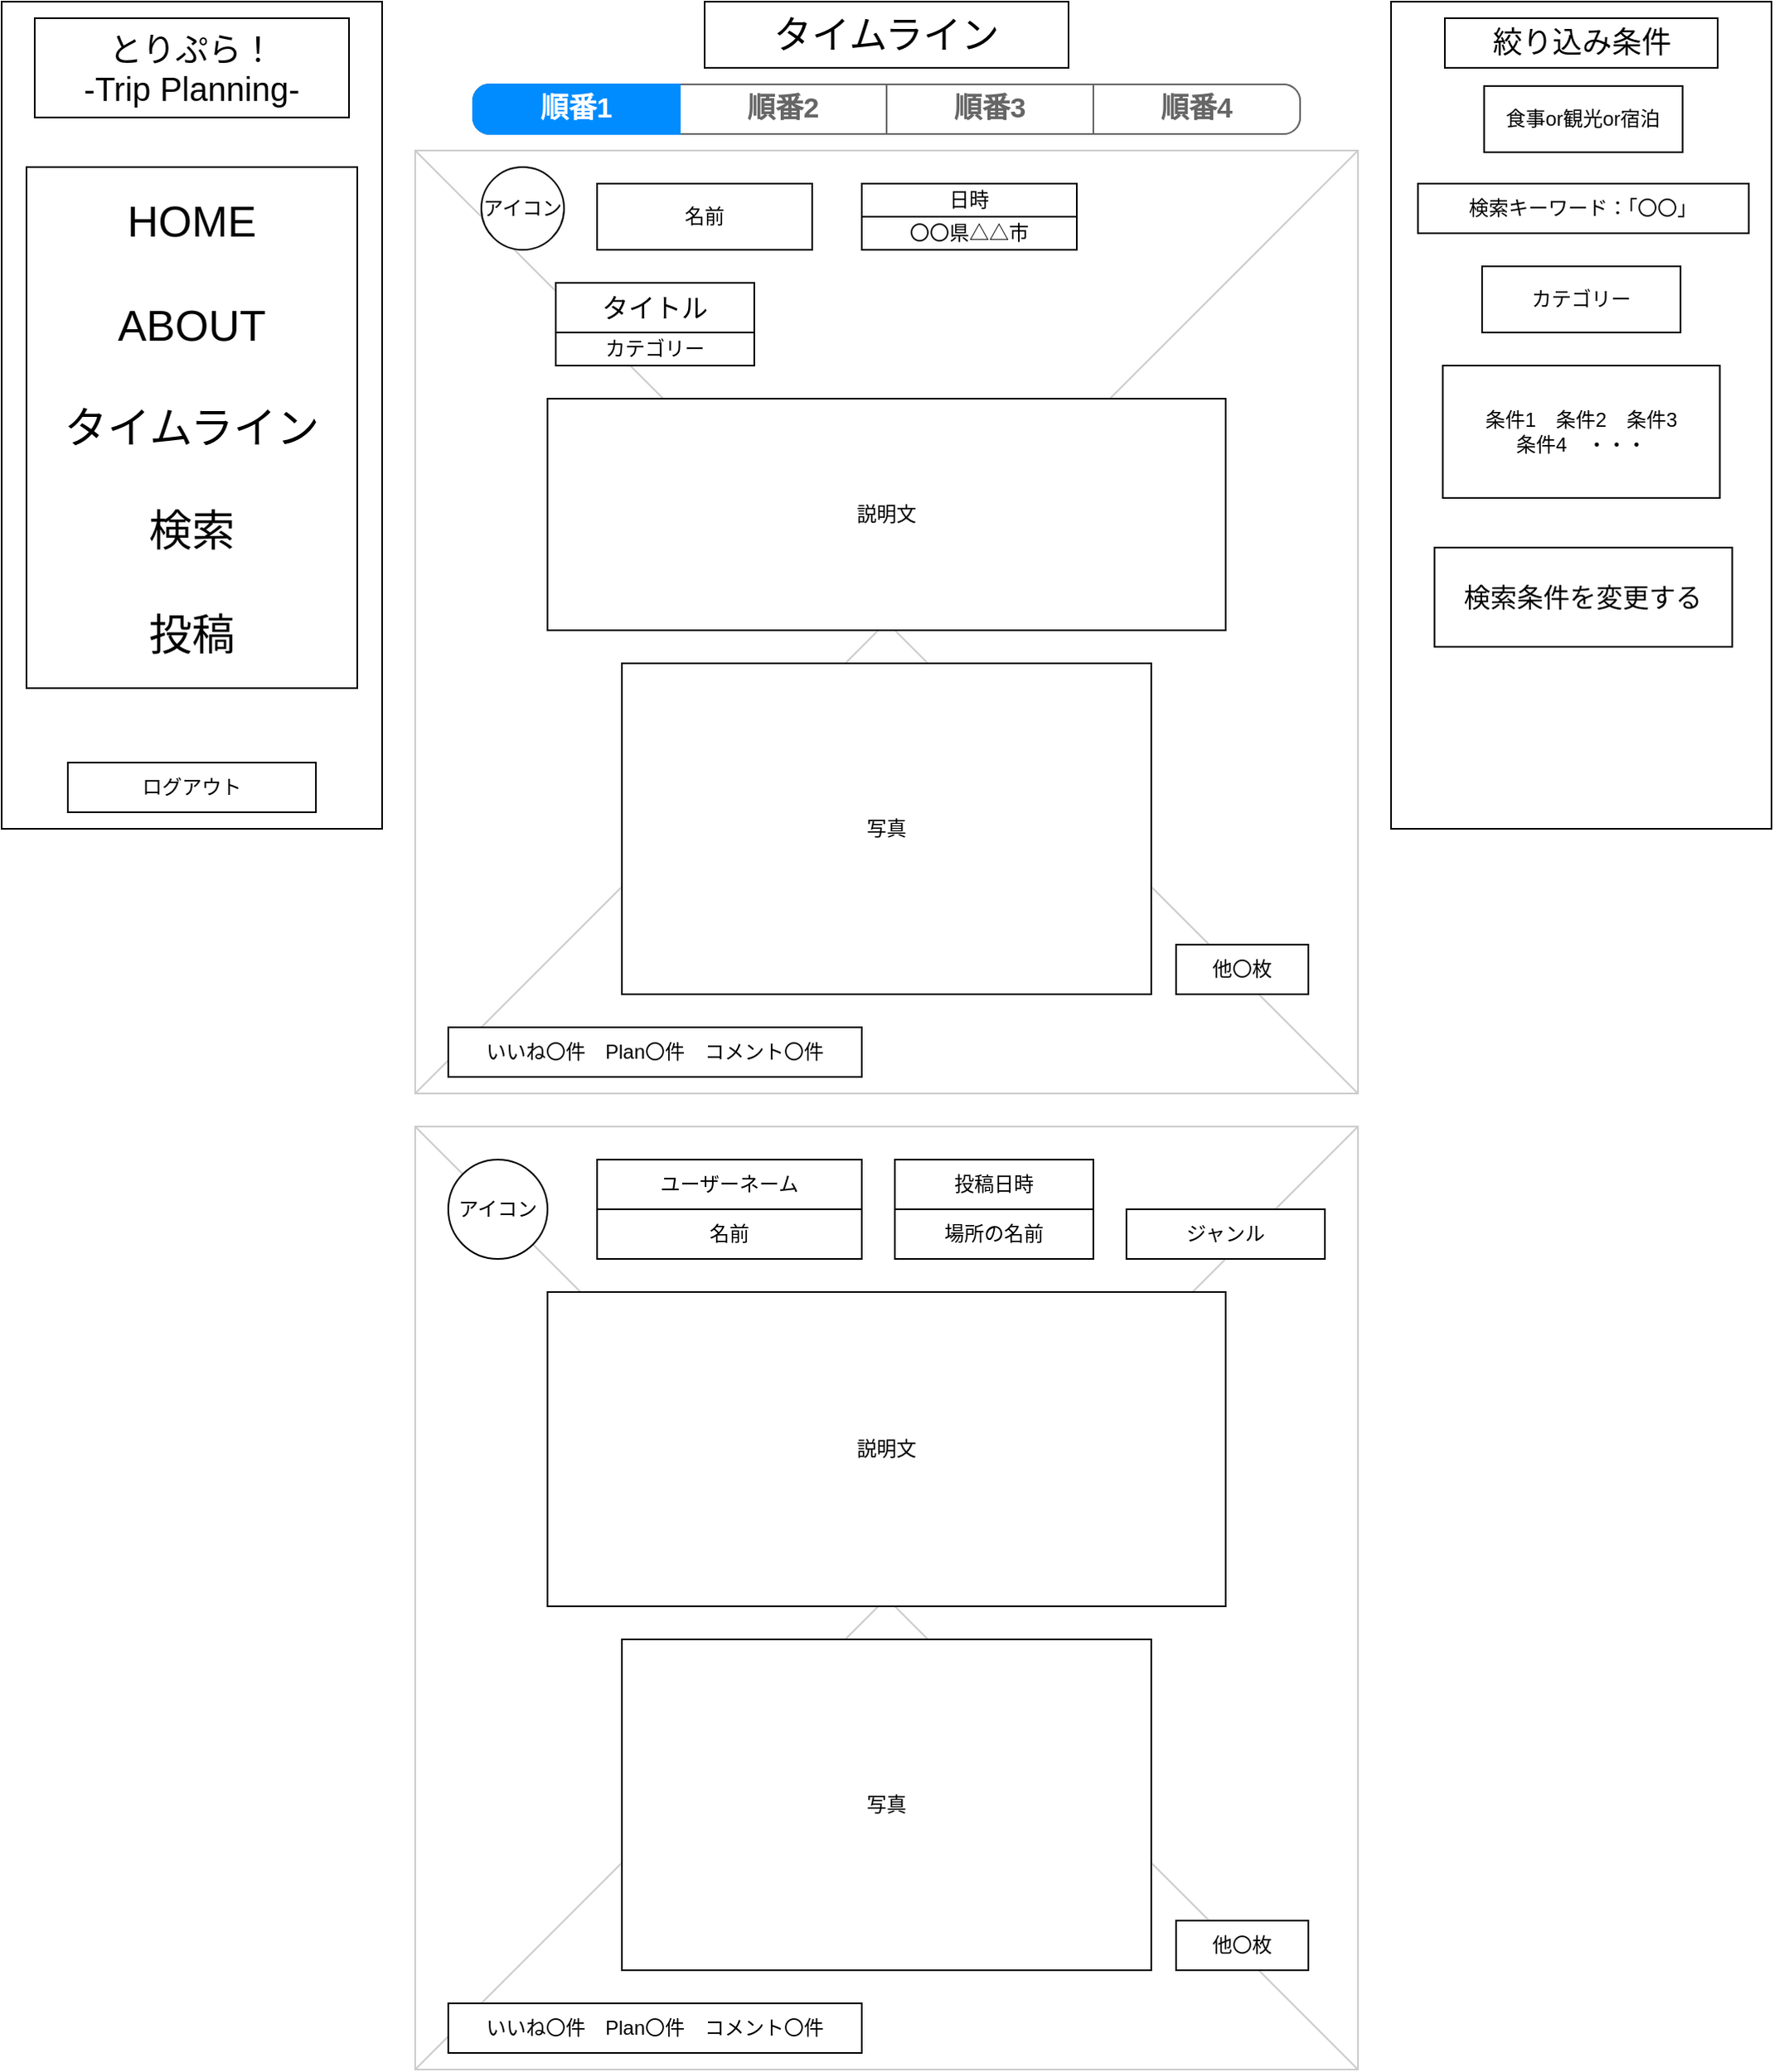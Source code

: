 <mxfile version="24.4.13" type="github" pages="4">
  <diagram name="投稿一覧" id="f1b7ffb7-ca1e-a977-7cf5-a751b3c06c05">
    <mxGraphModel dx="1050" dy="522" grid="1" gridSize="10" guides="1" tooltips="1" connect="1" arrows="1" fold="1" page="1" pageScale="1" pageWidth="1169" pageHeight="1654" background="none" math="0" shadow="0">
      <root>
        <mxCell id="0" />
        <mxCell id="1" parent="0" />
        <mxCell id="13" value="" style="verticalLabelPosition=bottom;verticalAlign=top;strokeWidth=1;shape=mxgraph.mockup.graphics.iconGrid;strokeColor=#CCCCCC;gridSize=1,1;" parent="1" vertex="1">
          <mxGeometry x="300" y="100" width="570" height="570" as="geometry" />
        </mxCell>
        <mxCell id="U0ItRNdAv3hKQDDzR_B8-69" value="" style="strokeWidth=1;shadow=0;dashed=0;align=center;html=1;shape=mxgraph.mockup.rrect;rSize=10;fillColor=#ffffff;strokeColor=#666666;" vertex="1" parent="1">
          <mxGeometry x="335" y="60" width="500" height="30" as="geometry" />
        </mxCell>
        <mxCell id="U0ItRNdAv3hKQDDzR_B8-70" value="順番2" style="strokeColor=inherit;fillColor=inherit;gradientColor=inherit;strokeWidth=1;shadow=0;dashed=0;align=center;html=1;shape=mxgraph.mockup.rrect;rSize=0;fontSize=17;fontColor=#666666;fontStyle=1;resizeHeight=1;whiteSpace=wrap;" vertex="1" parent="U0ItRNdAv3hKQDDzR_B8-69">
          <mxGeometry width="125" height="30" relative="1" as="geometry">
            <mxPoint x="125" as="offset" />
          </mxGeometry>
        </mxCell>
        <mxCell id="U0ItRNdAv3hKQDDzR_B8-71" value="順番3" style="strokeColor=inherit;fillColor=inherit;gradientColor=inherit;strokeWidth=1;shadow=0;dashed=0;align=center;html=1;shape=mxgraph.mockup.rrect;rSize=0;fontSize=17;fontColor=#666666;fontStyle=1;resizeHeight=1;whiteSpace=wrap;" vertex="1" parent="U0ItRNdAv3hKQDDzR_B8-69">
          <mxGeometry width="125" height="30" relative="1" as="geometry">
            <mxPoint x="250" as="offset" />
          </mxGeometry>
        </mxCell>
        <mxCell id="U0ItRNdAv3hKQDDzR_B8-72" value="順番4" style="strokeColor=inherit;fillColor=inherit;gradientColor=inherit;strokeWidth=1;shadow=0;dashed=0;align=center;html=1;shape=mxgraph.mockup.rightButton;rSize=10;fontSize=17;fontColor=#666666;fontStyle=1;resizeHeight=1;whiteSpace=wrap;" vertex="1" parent="U0ItRNdAv3hKQDDzR_B8-69">
          <mxGeometry x="1" width="125" height="30" relative="1" as="geometry">
            <mxPoint x="-125" as="offset" />
          </mxGeometry>
        </mxCell>
        <mxCell id="U0ItRNdAv3hKQDDzR_B8-73" value="順番1" style="strokeWidth=1;shadow=0;dashed=0;align=center;html=1;shape=mxgraph.mockup.leftButton;rSize=10;fontSize=17;fontColor=#ffffff;fontStyle=1;fillColor=#008cff;strokeColor=#008cff;resizeHeight=1;whiteSpace=wrap;" vertex="1" parent="U0ItRNdAv3hKQDDzR_B8-69">
          <mxGeometry width="125" height="30" relative="1" as="geometry" />
        </mxCell>
        <mxCell id="U0ItRNdAv3hKQDDzR_B8-74" value="アイコン" style="ellipse;whiteSpace=wrap;html=1;aspect=fixed;" vertex="1" parent="1">
          <mxGeometry x="340" y="110" width="50" height="50" as="geometry" />
        </mxCell>
        <mxCell id="U0ItRNdAv3hKQDDzR_B8-78" value="名前" style="rounded=0;whiteSpace=wrap;html=1;" vertex="1" parent="1">
          <mxGeometry x="410" y="120" width="130" height="40" as="geometry" />
        </mxCell>
        <mxCell id="U0ItRNdAv3hKQDDzR_B8-81" value="写真" style="rounded=0;whiteSpace=wrap;html=1;" vertex="1" parent="1">
          <mxGeometry x="425" y="410" width="320" height="200" as="geometry" />
        </mxCell>
        <mxCell id="U0ItRNdAv3hKQDDzR_B8-82" value="いいね〇件　Plan〇件　コメント〇件　" style="rounded=0;whiteSpace=wrap;html=1;" vertex="1" parent="1">
          <mxGeometry x="320" y="630" width="250" height="30" as="geometry" />
        </mxCell>
        <mxCell id="U0ItRNdAv3hKQDDzR_B8-84" value="他〇枚" style="rounded=0;whiteSpace=wrap;html=1;" vertex="1" parent="1">
          <mxGeometry x="760" y="580" width="80" height="30" as="geometry" />
        </mxCell>
        <mxCell id="U0ItRNdAv3hKQDDzR_B8-87" value="説明文" style="rounded=0;whiteSpace=wrap;html=1;" vertex="1" parent="1">
          <mxGeometry x="380" y="250" width="410" height="140" as="geometry" />
        </mxCell>
        <mxCell id="U0ItRNdAv3hKQDDzR_B8-88" value="" style="verticalLabelPosition=bottom;verticalAlign=top;strokeWidth=1;shape=mxgraph.mockup.graphics.iconGrid;strokeColor=#CCCCCC;gridSize=1,1;" vertex="1" parent="1">
          <mxGeometry x="300" y="690" width="570" height="570" as="geometry" />
        </mxCell>
        <mxCell id="U0ItRNdAv3hKQDDzR_B8-89" value="アイコン" style="ellipse;whiteSpace=wrap;html=1;aspect=fixed;" vertex="1" parent="1">
          <mxGeometry x="320" y="710" width="60" height="60" as="geometry" />
        </mxCell>
        <mxCell id="U0ItRNdAv3hKQDDzR_B8-90" value="ユーザーネーム" style="rounded=0;whiteSpace=wrap;html=1;" vertex="1" parent="1">
          <mxGeometry x="410" y="710" width="160" height="30" as="geometry" />
        </mxCell>
        <mxCell id="U0ItRNdAv3hKQDDzR_B8-91" value="投稿日時" style="rounded=0;whiteSpace=wrap;html=1;" vertex="1" parent="1">
          <mxGeometry x="590" y="710" width="120" height="30" as="geometry" />
        </mxCell>
        <mxCell id="U0ItRNdAv3hKQDDzR_B8-92" value="名前" style="rounded=0;whiteSpace=wrap;html=1;" vertex="1" parent="1">
          <mxGeometry x="410" y="740" width="160" height="30" as="geometry" />
        </mxCell>
        <mxCell id="U0ItRNdAv3hKQDDzR_B8-93" value="場所の名前" style="rounded=0;whiteSpace=wrap;html=1;" vertex="1" parent="1">
          <mxGeometry x="590" y="740" width="120" height="30" as="geometry" />
        </mxCell>
        <mxCell id="U0ItRNdAv3hKQDDzR_B8-94" value="写真" style="rounded=0;whiteSpace=wrap;html=1;" vertex="1" parent="1">
          <mxGeometry x="425" y="1000" width="320" height="200" as="geometry" />
        </mxCell>
        <mxCell id="U0ItRNdAv3hKQDDzR_B8-95" value="いいね〇件　Plan〇件　コメント〇件　" style="rounded=0;whiteSpace=wrap;html=1;" vertex="1" parent="1">
          <mxGeometry x="320" y="1220" width="250" height="30" as="geometry" />
        </mxCell>
        <mxCell id="U0ItRNdAv3hKQDDzR_B8-96" value="他〇枚" style="rounded=0;whiteSpace=wrap;html=1;" vertex="1" parent="1">
          <mxGeometry x="760" y="1170" width="80" height="30" as="geometry" />
        </mxCell>
        <mxCell id="U0ItRNdAv3hKQDDzR_B8-97" value="ジャンル" style="rounded=0;whiteSpace=wrap;html=1;" vertex="1" parent="1">
          <mxGeometry x="730" y="740" width="120" height="30" as="geometry" />
        </mxCell>
        <mxCell id="U0ItRNdAv3hKQDDzR_B8-98" value="説明文" style="rounded=0;whiteSpace=wrap;html=1;" vertex="1" parent="1">
          <mxGeometry x="380" y="790" width="410" height="190" as="geometry" />
        </mxCell>
        <mxCell id="U0ItRNdAv3hKQDDzR_B8-108" value="" style="rounded=0;whiteSpace=wrap;html=1;" vertex="1" parent="1">
          <mxGeometry x="50" y="10" width="230" height="500" as="geometry" />
        </mxCell>
        <mxCell id="U0ItRNdAv3hKQDDzR_B8-110" value="&lt;font style=&quot;font-size: 20px;&quot;&gt;とりぷら！&lt;/font&gt;&lt;div style=&quot;font-size: 20px;&quot;&gt;&lt;font style=&quot;font-size: 20px;&quot;&gt;-Trip Planning-&lt;/font&gt;&lt;/div&gt;" style="rounded=0;whiteSpace=wrap;html=1;" vertex="1" parent="1">
          <mxGeometry x="70" y="20" width="190" height="60" as="geometry" />
        </mxCell>
        <mxCell id="U0ItRNdAv3hKQDDzR_B8-111" value="&lt;font style=&quot;font-size: 26px;&quot;&gt;HOME&lt;/font&gt;&lt;div&gt;&lt;br&gt;&lt;/div&gt;&lt;div&gt;ABOUT&lt;br&gt;&lt;div style=&quot;font-size: 26px;&quot;&gt;&lt;font style=&quot;font-size: 26px;&quot;&gt;&lt;br style=&quot;font-size: 26px;&quot;&gt;&lt;/font&gt;&lt;/div&gt;&lt;div style=&quot;font-size: 26px;&quot;&gt;&lt;font style=&quot;font-size: 26px;&quot;&gt;タイムライン&lt;/font&gt;&lt;/div&gt;&lt;div style=&quot;font-size: 26px;&quot;&gt;&lt;font style=&quot;font-size: 26px;&quot;&gt;&lt;br&gt;&lt;/font&gt;&lt;/div&gt;&lt;div style=&quot;font-size: 26px;&quot;&gt;&lt;font style=&quot;font-size: 26px;&quot;&gt;検索&lt;/font&gt;&lt;/div&gt;&lt;/div&gt;&lt;div style=&quot;font-size: 26px;&quot;&gt;&lt;font style=&quot;font-size: 26px;&quot;&gt;&lt;br&gt;&lt;/font&gt;&lt;/div&gt;&lt;div style=&quot;font-size: 26px;&quot;&gt;&lt;font style=&quot;font-size: 26px;&quot;&gt;投稿&lt;/font&gt;&lt;/div&gt;" style="rounded=0;whiteSpace=wrap;html=1;fontSize=26;" vertex="1" parent="1">
          <mxGeometry x="65" y="110" width="200" height="315" as="geometry" />
        </mxCell>
        <mxCell id="U0ItRNdAv3hKQDDzR_B8-112" value="ログアウト" style="rounded=0;whiteSpace=wrap;html=1;" vertex="1" parent="1">
          <mxGeometry x="90" y="470" width="150" height="30" as="geometry" />
        </mxCell>
        <mxCell id="U0ItRNdAv3hKQDDzR_B8-114" value="" style="rounded=0;whiteSpace=wrap;html=1;" vertex="1" parent="1">
          <mxGeometry x="890" y="10" width="230" height="500" as="geometry" />
        </mxCell>
        <mxCell id="U0ItRNdAv3hKQDDzR_B8-115" value="&lt;font style=&quot;font-size: 23px;&quot;&gt;タイムライン&lt;/font&gt;" style="rounded=0;whiteSpace=wrap;html=1;" vertex="1" parent="1">
          <mxGeometry x="475" y="10" width="220" height="40" as="geometry" />
        </mxCell>
        <mxCell id="U0ItRNdAv3hKQDDzR_B8-116" value="&lt;font style=&quot;font-size: 18px;&quot;&gt;絞り込み条件&lt;/font&gt;" style="rounded=0;whiteSpace=wrap;html=1;" vertex="1" parent="1">
          <mxGeometry x="922.5" y="20" width="165" height="30" as="geometry" />
        </mxCell>
        <mxCell id="U0ItRNdAv3hKQDDzR_B8-117" value="検索キーワード：「〇〇」" style="rounded=0;whiteSpace=wrap;html=1;" vertex="1" parent="1">
          <mxGeometry x="906.25" y="120" width="200" height="30" as="geometry" />
        </mxCell>
        <mxCell id="U0ItRNdAv3hKQDDzR_B8-119" value="条件1　条件2　条件3&lt;div&gt;条件4　・・・&lt;/div&gt;" style="rounded=0;whiteSpace=wrap;html=1;" vertex="1" parent="1">
          <mxGeometry x="921.25" y="230" width="167.5" height="80" as="geometry" />
        </mxCell>
        <mxCell id="U0ItRNdAv3hKQDDzR_B8-120" value="食事or観光or宿泊" style="rounded=0;whiteSpace=wrap;html=1;" vertex="1" parent="1">
          <mxGeometry x="946.25" y="61" width="120" height="40" as="geometry" />
        </mxCell>
        <mxCell id="U0ItRNdAv3hKQDDzR_B8-121" value="〇〇県△△市" style="rounded=0;whiteSpace=wrap;html=1;" vertex="1" parent="1">
          <mxGeometry x="570" y="140" width="130" height="20" as="geometry" />
        </mxCell>
        <mxCell id="U0ItRNdAv3hKQDDzR_B8-122" value="日時" style="rounded=0;whiteSpace=wrap;html=1;" vertex="1" parent="1">
          <mxGeometry x="570" y="120" width="130" height="20" as="geometry" />
        </mxCell>
        <mxCell id="U0ItRNdAv3hKQDDzR_B8-123" value="&lt;font style=&quot;font-size: 16px;&quot;&gt;タイトル&lt;/font&gt;" style="rounded=0;whiteSpace=wrap;html=1;" vertex="1" parent="1">
          <mxGeometry x="385" y="180" width="120" height="30" as="geometry" />
        </mxCell>
        <mxCell id="U0ItRNdAv3hKQDDzR_B8-124" value="カテゴリー" style="rounded=0;whiteSpace=wrap;html=1;" vertex="1" parent="1">
          <mxGeometry x="385" y="210" width="120" height="20" as="geometry" />
        </mxCell>
        <mxCell id="U0ItRNdAv3hKQDDzR_B8-125" value="&lt;font style=&quot;font-size: 16px;&quot;&gt;検索条件を変更する&lt;/font&gt;" style="rounded=0;whiteSpace=wrap;html=1;" vertex="1" parent="1">
          <mxGeometry x="916.25" y="340" width="180" height="60" as="geometry" />
        </mxCell>
        <mxCell id="U0ItRNdAv3hKQDDzR_B8-127" value="カテゴリー" style="rounded=0;whiteSpace=wrap;html=1;" vertex="1" parent="1">
          <mxGeometry x="945" y="170" width="120" height="40" as="geometry" />
        </mxCell>
      </root>
    </mxGraphModel>
  </diagram>
  <diagram name="投稿詳細" id="U-LXYt8jow1pXn2zZVHh">
    <mxGraphModel dx="1050" dy="522" grid="1" gridSize="10" guides="1" tooltips="1" connect="1" arrows="1" fold="1" page="1" pageScale="1" pageWidth="1169" pageHeight="1654" background="none" math="0" shadow="0">
      <root>
        <mxCell id="39P1uzcSHCTFRIGBNehX-0" />
        <mxCell id="39P1uzcSHCTFRIGBNehX-1" parent="39P1uzcSHCTFRIGBNehX-0" />
        <mxCell id="39P1uzcSHCTFRIGBNehX-2" value="" style="verticalLabelPosition=bottom;verticalAlign=top;strokeWidth=1;shape=mxgraph.mockup.graphics.iconGrid;strokeColor=#CCCCCC;gridSize=1,1;" vertex="1" parent="39P1uzcSHCTFRIGBNehX-1">
          <mxGeometry x="300" y="100" width="570" height="570" as="geometry" />
        </mxCell>
        <mxCell id="39P1uzcSHCTFRIGBNehX-8" value="アイコン" style="ellipse;whiteSpace=wrap;html=1;aspect=fixed;" vertex="1" parent="39P1uzcSHCTFRIGBNehX-1">
          <mxGeometry x="340" y="110" width="50" height="50" as="geometry" />
        </mxCell>
        <mxCell id="39P1uzcSHCTFRIGBNehX-9" value="名前" style="rounded=0;whiteSpace=wrap;html=1;" vertex="1" parent="39P1uzcSHCTFRIGBNehX-1">
          <mxGeometry x="410" y="120" width="130" height="40" as="geometry" />
        </mxCell>
        <mxCell id="39P1uzcSHCTFRIGBNehX-10" value="写真" style="rounded=0;whiteSpace=wrap;html=1;" vertex="1" parent="39P1uzcSHCTFRIGBNehX-1">
          <mxGeometry x="425" y="410" width="320" height="200" as="geometry" />
        </mxCell>
        <mxCell id="39P1uzcSHCTFRIGBNehX-11" value="いいね〇件　Plan〇件　コメント〇件　" style="rounded=0;whiteSpace=wrap;html=1;" vertex="1" parent="39P1uzcSHCTFRIGBNehX-1">
          <mxGeometry x="320" y="630" width="250" height="30" as="geometry" />
        </mxCell>
        <mxCell id="39P1uzcSHCTFRIGBNehX-12" value="他〇枚" style="rounded=0;whiteSpace=wrap;html=1;" vertex="1" parent="39P1uzcSHCTFRIGBNehX-1">
          <mxGeometry x="760" y="580" width="80" height="30" as="geometry" />
        </mxCell>
        <mxCell id="39P1uzcSHCTFRIGBNehX-13" value="説明文" style="rounded=0;whiteSpace=wrap;html=1;" vertex="1" parent="39P1uzcSHCTFRIGBNehX-1">
          <mxGeometry x="380" y="250" width="410" height="140" as="geometry" />
        </mxCell>
        <mxCell id="39P1uzcSHCTFRIGBNehX-25" value="" style="rounded=0;whiteSpace=wrap;html=1;" vertex="1" parent="39P1uzcSHCTFRIGBNehX-1">
          <mxGeometry x="50" y="10" width="230" height="500" as="geometry" />
        </mxCell>
        <mxCell id="39P1uzcSHCTFRIGBNehX-26" value="&lt;font style=&quot;font-size: 20px;&quot;&gt;とりぷら！&lt;/font&gt;&lt;div style=&quot;font-size: 20px;&quot;&gt;&lt;font style=&quot;font-size: 20px;&quot;&gt;-Trip Planning-&lt;/font&gt;&lt;/div&gt;" style="rounded=0;whiteSpace=wrap;html=1;" vertex="1" parent="39P1uzcSHCTFRIGBNehX-1">
          <mxGeometry x="70" y="20" width="190" height="60" as="geometry" />
        </mxCell>
        <mxCell id="39P1uzcSHCTFRIGBNehX-27" value="&lt;font style=&quot;font-size: 26px;&quot;&gt;HOME&lt;/font&gt;&lt;div&gt;&lt;br&gt;&lt;/div&gt;&lt;div&gt;ABOUT&lt;br&gt;&lt;div style=&quot;font-size: 26px;&quot;&gt;&lt;font style=&quot;font-size: 26px;&quot;&gt;&lt;br style=&quot;font-size: 26px;&quot;&gt;&lt;/font&gt;&lt;/div&gt;&lt;div style=&quot;font-size: 26px;&quot;&gt;&lt;font style=&quot;font-size: 26px;&quot;&gt;タイムライン&lt;/font&gt;&lt;/div&gt;&lt;div style=&quot;font-size: 26px;&quot;&gt;&lt;font style=&quot;font-size: 26px;&quot;&gt;&lt;br&gt;&lt;/font&gt;&lt;/div&gt;&lt;div style=&quot;font-size: 26px;&quot;&gt;&lt;font style=&quot;font-size: 26px;&quot;&gt;検索&lt;/font&gt;&lt;/div&gt;&lt;/div&gt;&lt;div style=&quot;font-size: 26px;&quot;&gt;&lt;font style=&quot;font-size: 26px;&quot;&gt;&lt;br&gt;&lt;/font&gt;&lt;/div&gt;&lt;div style=&quot;font-size: 26px;&quot;&gt;&lt;font style=&quot;font-size: 26px;&quot;&gt;投稿&lt;/font&gt;&lt;/div&gt;" style="rounded=0;whiteSpace=wrap;html=1;fontSize=26;" vertex="1" parent="39P1uzcSHCTFRIGBNehX-1">
          <mxGeometry x="65" y="110" width="200" height="315" as="geometry" />
        </mxCell>
        <mxCell id="39P1uzcSHCTFRIGBNehX-28" value="ログアウト" style="rounded=0;whiteSpace=wrap;html=1;" vertex="1" parent="39P1uzcSHCTFRIGBNehX-1">
          <mxGeometry x="90" y="470" width="150" height="30" as="geometry" />
        </mxCell>
        <mxCell id="39P1uzcSHCTFRIGBNehX-35" value="〇〇県△△市" style="rounded=0;whiteSpace=wrap;html=1;" vertex="1" parent="39P1uzcSHCTFRIGBNehX-1">
          <mxGeometry x="570" y="140" width="130" height="20" as="geometry" />
        </mxCell>
        <mxCell id="39P1uzcSHCTFRIGBNehX-36" value="日時" style="rounded=0;whiteSpace=wrap;html=1;" vertex="1" parent="39P1uzcSHCTFRIGBNehX-1">
          <mxGeometry x="570" y="120" width="130" height="20" as="geometry" />
        </mxCell>
        <mxCell id="39P1uzcSHCTFRIGBNehX-37" value="&lt;font style=&quot;font-size: 16px;&quot;&gt;タイトル&lt;/font&gt;" style="rounded=0;whiteSpace=wrap;html=1;" vertex="1" parent="39P1uzcSHCTFRIGBNehX-1">
          <mxGeometry x="385" y="180" width="120" height="30" as="geometry" />
        </mxCell>
        <mxCell id="39P1uzcSHCTFRIGBNehX-38" value="カテゴリー" style="rounded=0;whiteSpace=wrap;html=1;" vertex="1" parent="39P1uzcSHCTFRIGBNehX-1">
          <mxGeometry x="385" y="210" width="120" height="20" as="geometry" />
        </mxCell>
      </root>
    </mxGraphModel>
  </diagram>
  <diagram name="ユーザー一覧" id="9v7H5FWh9io3QyoBOzr7">
    <mxGraphModel dx="1050" dy="522" grid="1" gridSize="10" guides="1" tooltips="1" connect="1" arrows="1" fold="1" page="1" pageScale="1" pageWidth="1169" pageHeight="1654" background="none" math="0" shadow="0">
      <root>
        <mxCell id="Whv6XW-6qkTEznCDVao7-0" />
        <mxCell id="Whv6XW-6qkTEznCDVao7-1" parent="Whv6XW-6qkTEznCDVao7-0" />
        <mxCell id="Whv6XW-6qkTEznCDVao7-26" value="" style="rounded=0;whiteSpace=wrap;html=1;" vertex="1" parent="Whv6XW-6qkTEznCDVao7-1">
          <mxGeometry x="50" y="10" width="230" height="500" as="geometry" />
        </mxCell>
        <mxCell id="Whv6XW-6qkTEznCDVao7-27" value="&lt;font style=&quot;font-size: 20px;&quot;&gt;とりぷら！&lt;/font&gt;&lt;div style=&quot;font-size: 20px;&quot;&gt;&lt;font style=&quot;font-size: 20px;&quot;&gt;-Trip Planning-&lt;/font&gt;&lt;/div&gt;" style="rounded=0;whiteSpace=wrap;html=1;" vertex="1" parent="Whv6XW-6qkTEznCDVao7-1">
          <mxGeometry x="70" y="20" width="190" height="60" as="geometry" />
        </mxCell>
        <mxCell id="Whv6XW-6qkTEznCDVao7-28" value="&lt;font style=&quot;font-size: 26px;&quot;&gt;HOME&lt;/font&gt;&lt;div&gt;&lt;br&gt;&lt;/div&gt;&lt;div&gt;スケジュール&lt;/div&gt;&lt;div&gt;&lt;br&gt;&lt;div style=&quot;font-size: 26px;&quot;&gt;&lt;font style=&quot;font-size: 26px;&quot;&gt;タイムライン&lt;/font&gt;&lt;/div&gt;&lt;div style=&quot;font-size: 26px;&quot;&gt;&lt;font style=&quot;font-size: 26px;&quot;&gt;&lt;br&gt;&lt;/font&gt;&lt;/div&gt;&lt;div style=&quot;font-size: 26px;&quot;&gt;&lt;font style=&quot;font-size: 26px;&quot;&gt;検索&lt;/font&gt;&lt;/div&gt;&lt;/div&gt;&lt;div style=&quot;font-size: 26px;&quot;&gt;&lt;font style=&quot;font-size: 26px;&quot;&gt;&lt;br&gt;&lt;/font&gt;&lt;/div&gt;&lt;div style=&quot;font-size: 26px;&quot;&gt;&lt;font style=&quot;font-size: 26px;&quot;&gt;投稿&lt;/font&gt;&lt;/div&gt;" style="rounded=0;whiteSpace=wrap;html=1;fontSize=26;" vertex="1" parent="Whv6XW-6qkTEznCDVao7-1">
          <mxGeometry x="65" y="110" width="200" height="315" as="geometry" />
        </mxCell>
        <mxCell id="Whv6XW-6qkTEznCDVao7-29" value="ログアウト" style="rounded=0;whiteSpace=wrap;html=1;" vertex="1" parent="Whv6XW-6qkTEznCDVao7-1">
          <mxGeometry x="90" y="470" width="150" height="30" as="geometry" />
        </mxCell>
        <mxCell id="Whv6XW-6qkTEznCDVao7-30" value="" style="rounded=0;whiteSpace=wrap;html=1;" vertex="1" parent="Whv6XW-6qkTEznCDVao7-1">
          <mxGeometry x="890" y="10" width="230" height="460" as="geometry" />
        </mxCell>
        <mxCell id="Whv6XW-6qkTEznCDVao7-31" value="&lt;span style=&quot;font-size: 23px;&quot;&gt;フォロー中&lt;/span&gt;" style="rounded=0;whiteSpace=wrap;html=1;" vertex="1" parent="Whv6XW-6qkTEznCDVao7-1">
          <mxGeometry x="475" y="10" width="220" height="40" as="geometry" />
        </mxCell>
        <mxCell id="8jvTHXoqap3EH5u54p2k-0" value="" style="rounded=0;whiteSpace=wrap;html=1;" vertex="1" parent="Whv6XW-6qkTEznCDVao7-1">
          <mxGeometry x="320" y="70" width="530" height="120" as="geometry" />
        </mxCell>
        <mxCell id="uORJf-b78jwGalRrXrIX-0" value="アイコン" style="ellipse;whiteSpace=wrap;html=1;aspect=fixed;" vertex="1" parent="Whv6XW-6qkTEznCDVao7-1">
          <mxGeometry x="340" y="75" width="50" height="50" as="geometry" />
        </mxCell>
        <mxCell id="LSDbec0_sKJ5LCoz3tkf-0" value="&lt;font style=&quot;font-size: 16px;&quot;&gt;名前&lt;/font&gt;" style="rounded=0;whiteSpace=wrap;html=1;" vertex="1" parent="Whv6XW-6qkTEznCDVao7-1">
          <mxGeometry x="410" y="85" width="120" height="30" as="geometry" />
        </mxCell>
        <mxCell id="KXPFGndM-SMpojoQPKzY-1" value="&lt;font style=&quot;font-size: 16px;&quot;&gt;フォローする&lt;/font&gt;" style="rounded=0;whiteSpace=wrap;html=1;" vertex="1" parent="Whv6XW-6qkTEznCDVao7-1">
          <mxGeometry x="695" y="85" width="120" height="30" as="geometry" />
        </mxCell>
        <mxCell id="KXPFGndM-SMpojoQPKzY-2" value="紹介文" style="rounded=0;whiteSpace=wrap;html=1;" vertex="1" parent="Whv6XW-6qkTEznCDVao7-1">
          <mxGeometry x="410" y="125" width="280" height="45" as="geometry" />
        </mxCell>
        <mxCell id="KXPFGndM-SMpojoQPKzY-28" value="" style="rounded=0;whiteSpace=wrap;html=1;" vertex="1" parent="Whv6XW-6qkTEznCDVao7-1">
          <mxGeometry x="320" y="190" width="530" height="120" as="geometry" />
        </mxCell>
        <mxCell id="KXPFGndM-SMpojoQPKzY-29" value="アイコン" style="ellipse;whiteSpace=wrap;html=1;aspect=fixed;" vertex="1" parent="Whv6XW-6qkTEznCDVao7-1">
          <mxGeometry x="340" y="195" width="50" height="50" as="geometry" />
        </mxCell>
        <mxCell id="KXPFGndM-SMpojoQPKzY-30" value="&lt;font style=&quot;font-size: 16px;&quot;&gt;名前&lt;/font&gt;" style="rounded=0;whiteSpace=wrap;html=1;" vertex="1" parent="Whv6XW-6qkTEznCDVao7-1">
          <mxGeometry x="410" y="205" width="120" height="30" as="geometry" />
        </mxCell>
        <mxCell id="KXPFGndM-SMpojoQPKzY-31" value="&lt;font style=&quot;font-size: 16px;&quot;&gt;フォローする&lt;/font&gt;" style="rounded=0;whiteSpace=wrap;html=1;" vertex="1" parent="Whv6XW-6qkTEznCDVao7-1">
          <mxGeometry x="695" y="205" width="120" height="30" as="geometry" />
        </mxCell>
        <mxCell id="KXPFGndM-SMpojoQPKzY-32" value="紹介文" style="rounded=0;whiteSpace=wrap;html=1;" vertex="1" parent="Whv6XW-6qkTEznCDVao7-1">
          <mxGeometry x="410" y="245" width="280" height="45" as="geometry" />
        </mxCell>
        <mxCell id="KXPFGndM-SMpojoQPKzY-33" value="" style="rounded=0;whiteSpace=wrap;html=1;" vertex="1" parent="Whv6XW-6qkTEznCDVao7-1">
          <mxGeometry x="320" y="310" width="530" height="120" as="geometry" />
        </mxCell>
        <mxCell id="KXPFGndM-SMpojoQPKzY-34" value="アイコン" style="ellipse;whiteSpace=wrap;html=1;aspect=fixed;" vertex="1" parent="Whv6XW-6qkTEznCDVao7-1">
          <mxGeometry x="340" y="315" width="50" height="50" as="geometry" />
        </mxCell>
        <mxCell id="KXPFGndM-SMpojoQPKzY-35" value="&lt;font style=&quot;font-size: 16px;&quot;&gt;名前&lt;/font&gt;" style="rounded=0;whiteSpace=wrap;html=1;" vertex="1" parent="Whv6XW-6qkTEznCDVao7-1">
          <mxGeometry x="410" y="325" width="120" height="30" as="geometry" />
        </mxCell>
        <mxCell id="KXPFGndM-SMpojoQPKzY-36" value="&lt;font style=&quot;font-size: 16px;&quot;&gt;フォローする&lt;/font&gt;" style="rounded=0;whiteSpace=wrap;html=1;" vertex="1" parent="Whv6XW-6qkTEznCDVao7-1">
          <mxGeometry x="695" y="325" width="120" height="30" as="geometry" />
        </mxCell>
        <mxCell id="KXPFGndM-SMpojoQPKzY-37" value="紹介文" style="rounded=0;whiteSpace=wrap;html=1;" vertex="1" parent="Whv6XW-6qkTEznCDVao7-1">
          <mxGeometry x="410" y="365" width="280" height="45" as="geometry" />
        </mxCell>
        <mxCell id="KXPFGndM-SMpojoQPKzY-38" value="" style="rounded=0;whiteSpace=wrap;html=1;" vertex="1" parent="Whv6XW-6qkTEznCDVao7-1">
          <mxGeometry x="320" y="430" width="530" height="120" as="geometry" />
        </mxCell>
        <mxCell id="KXPFGndM-SMpojoQPKzY-39" value="アイコン" style="ellipse;whiteSpace=wrap;html=1;aspect=fixed;" vertex="1" parent="Whv6XW-6qkTEznCDVao7-1">
          <mxGeometry x="340" y="435" width="50" height="50" as="geometry" />
        </mxCell>
        <mxCell id="KXPFGndM-SMpojoQPKzY-40" value="&lt;font style=&quot;font-size: 16px;&quot;&gt;名前&lt;/font&gt;" style="rounded=0;whiteSpace=wrap;html=1;" vertex="1" parent="Whv6XW-6qkTEznCDVao7-1">
          <mxGeometry x="410" y="445" width="120" height="30" as="geometry" />
        </mxCell>
        <mxCell id="KXPFGndM-SMpojoQPKzY-41" value="&lt;font style=&quot;font-size: 16px;&quot;&gt;フォローする&lt;/font&gt;" style="rounded=0;whiteSpace=wrap;html=1;" vertex="1" parent="Whv6XW-6qkTEznCDVao7-1">
          <mxGeometry x="695" y="445" width="120" height="30" as="geometry" />
        </mxCell>
        <mxCell id="KXPFGndM-SMpojoQPKzY-42" value="紹介文" style="rounded=0;whiteSpace=wrap;html=1;" vertex="1" parent="Whv6XW-6qkTEznCDVao7-1">
          <mxGeometry x="410" y="485" width="280" height="45" as="geometry" />
        </mxCell>
        <mxCell id="Q1AVwuUevrv9x7QPum5e-0" value="アイコン" style="ellipse;whiteSpace=wrap;html=1;aspect=fixed;" vertex="1" parent="Whv6XW-6qkTEznCDVao7-1">
          <mxGeometry x="910" y="30" width="50" height="50" as="geometry" />
        </mxCell>
        <mxCell id="Q1AVwuUevrv9x7QPum5e-1" value="&lt;font style=&quot;font-size: 16px;&quot;&gt;名前&lt;/font&gt;" style="rounded=0;whiteSpace=wrap;html=1;" vertex="1" parent="Whv6XW-6qkTEznCDVao7-1">
          <mxGeometry x="980" y="30" width="120" height="30" as="geometry" />
        </mxCell>
        <mxCell id="Q1AVwuUevrv9x7QPum5e-2" value="紹介文" style="rounded=0;whiteSpace=wrap;html=1;" vertex="1" parent="Whv6XW-6qkTEznCDVao7-1">
          <mxGeometry x="915" y="210" width="180" height="60" as="geometry" />
        </mxCell>
        <mxCell id="Q1AVwuUevrv9x7QPum5e-3" value="&lt;span style=&quot;&quot;&gt;〇〇県△△市&lt;/span&gt;" style="rounded=0;whiteSpace=wrap;html=1;" vertex="1" parent="Whv6XW-6qkTEznCDVao7-1">
          <mxGeometry x="530" y="205" width="120" height="30" as="geometry" />
        </mxCell>
        <mxCell id="Q1AVwuUevrv9x7QPum5e-4" value="&lt;span style=&quot;&quot;&gt;〇〇県△△市&lt;/span&gt;" style="rounded=0;whiteSpace=wrap;html=1;" vertex="1" parent="Whv6XW-6qkTEznCDVao7-1">
          <mxGeometry x="530" y="445" width="120" height="30" as="geometry" />
        </mxCell>
        <mxCell id="Q1AVwuUevrv9x7QPum5e-5" value="&lt;span style=&quot;&quot;&gt;〇〇県△△市&lt;/span&gt;" style="rounded=0;whiteSpace=wrap;html=1;" vertex="1" parent="Whv6XW-6qkTEznCDVao7-1">
          <mxGeometry x="530" y="325" width="120" height="30" as="geometry" />
        </mxCell>
        <mxCell id="Q1AVwuUevrv9x7QPum5e-6" value="&lt;span style=&quot;&quot;&gt;〇〇県△△市&lt;/span&gt;" style="rounded=0;whiteSpace=wrap;html=1;" vertex="1" parent="Whv6XW-6qkTEznCDVao7-1">
          <mxGeometry x="530" y="85" width="120" height="30" as="geometry" />
        </mxCell>
        <mxCell id="Q1AVwuUevrv9x7QPum5e-8" value="&lt;span style=&quot;&quot;&gt;〇〇県△△市&lt;/span&gt;" style="rounded=0;whiteSpace=wrap;html=1;" vertex="1" parent="Whv6XW-6qkTEznCDVao7-1">
          <mxGeometry x="980" y="60" width="120" height="20" as="geometry" />
        </mxCell>
        <mxCell id="Q1AVwuUevrv9x7QPum5e-12" value="&lt;font style=&quot;font-size: 12px;&quot;&gt;フォローする&lt;/font&gt;" style="rounded=0;whiteSpace=wrap;html=1;" vertex="1" parent="Whv6XW-6qkTEznCDVao7-1">
          <mxGeometry x="960" y="160" width="90" height="30" as="geometry" />
        </mxCell>
        <mxCell id="GWAd7ALSDMVqYL01UmEd-2" value="フォロー中　〇〇人&lt;div&gt;&lt;span style=&quot;background-color: initial;&quot;&gt;フォロワー　〇〇人&lt;/span&gt;&lt;/div&gt;" style="rounded=0;whiteSpace=wrap;html=1;" vertex="1" parent="Whv6XW-6qkTEznCDVao7-1">
          <mxGeometry x="912.5" y="100" width="185" height="40" as="geometry" />
        </mxCell>
        <mxCell id="oIsv3XsCnKCSa4keF1Hg-0" value="&lt;font style=&quot;font-size: 16px;&quot;&gt;ユーザーを検索する&lt;/font&gt;" style="rounded=0;whiteSpace=wrap;html=1;" vertex="1" parent="Whv6XW-6qkTEznCDVao7-1">
          <mxGeometry x="915" y="390" width="180" height="60" as="geometry" />
        </mxCell>
      </root>
    </mxGraphModel>
  </diagram>
  <diagram id="g4SFX68Del0n_CZe_1-B" name="ページ3">
    <mxGraphModel grid="1" page="1" gridSize="10" guides="1" tooltips="1" connect="1" arrows="1" fold="1" pageScale="1" pageWidth="1169" pageHeight="1654" math="0" shadow="0">
      <root>
        <mxCell id="0" />
        <mxCell id="1" parent="0" />
      </root>
    </mxGraphModel>
  </diagram>
</mxfile>
